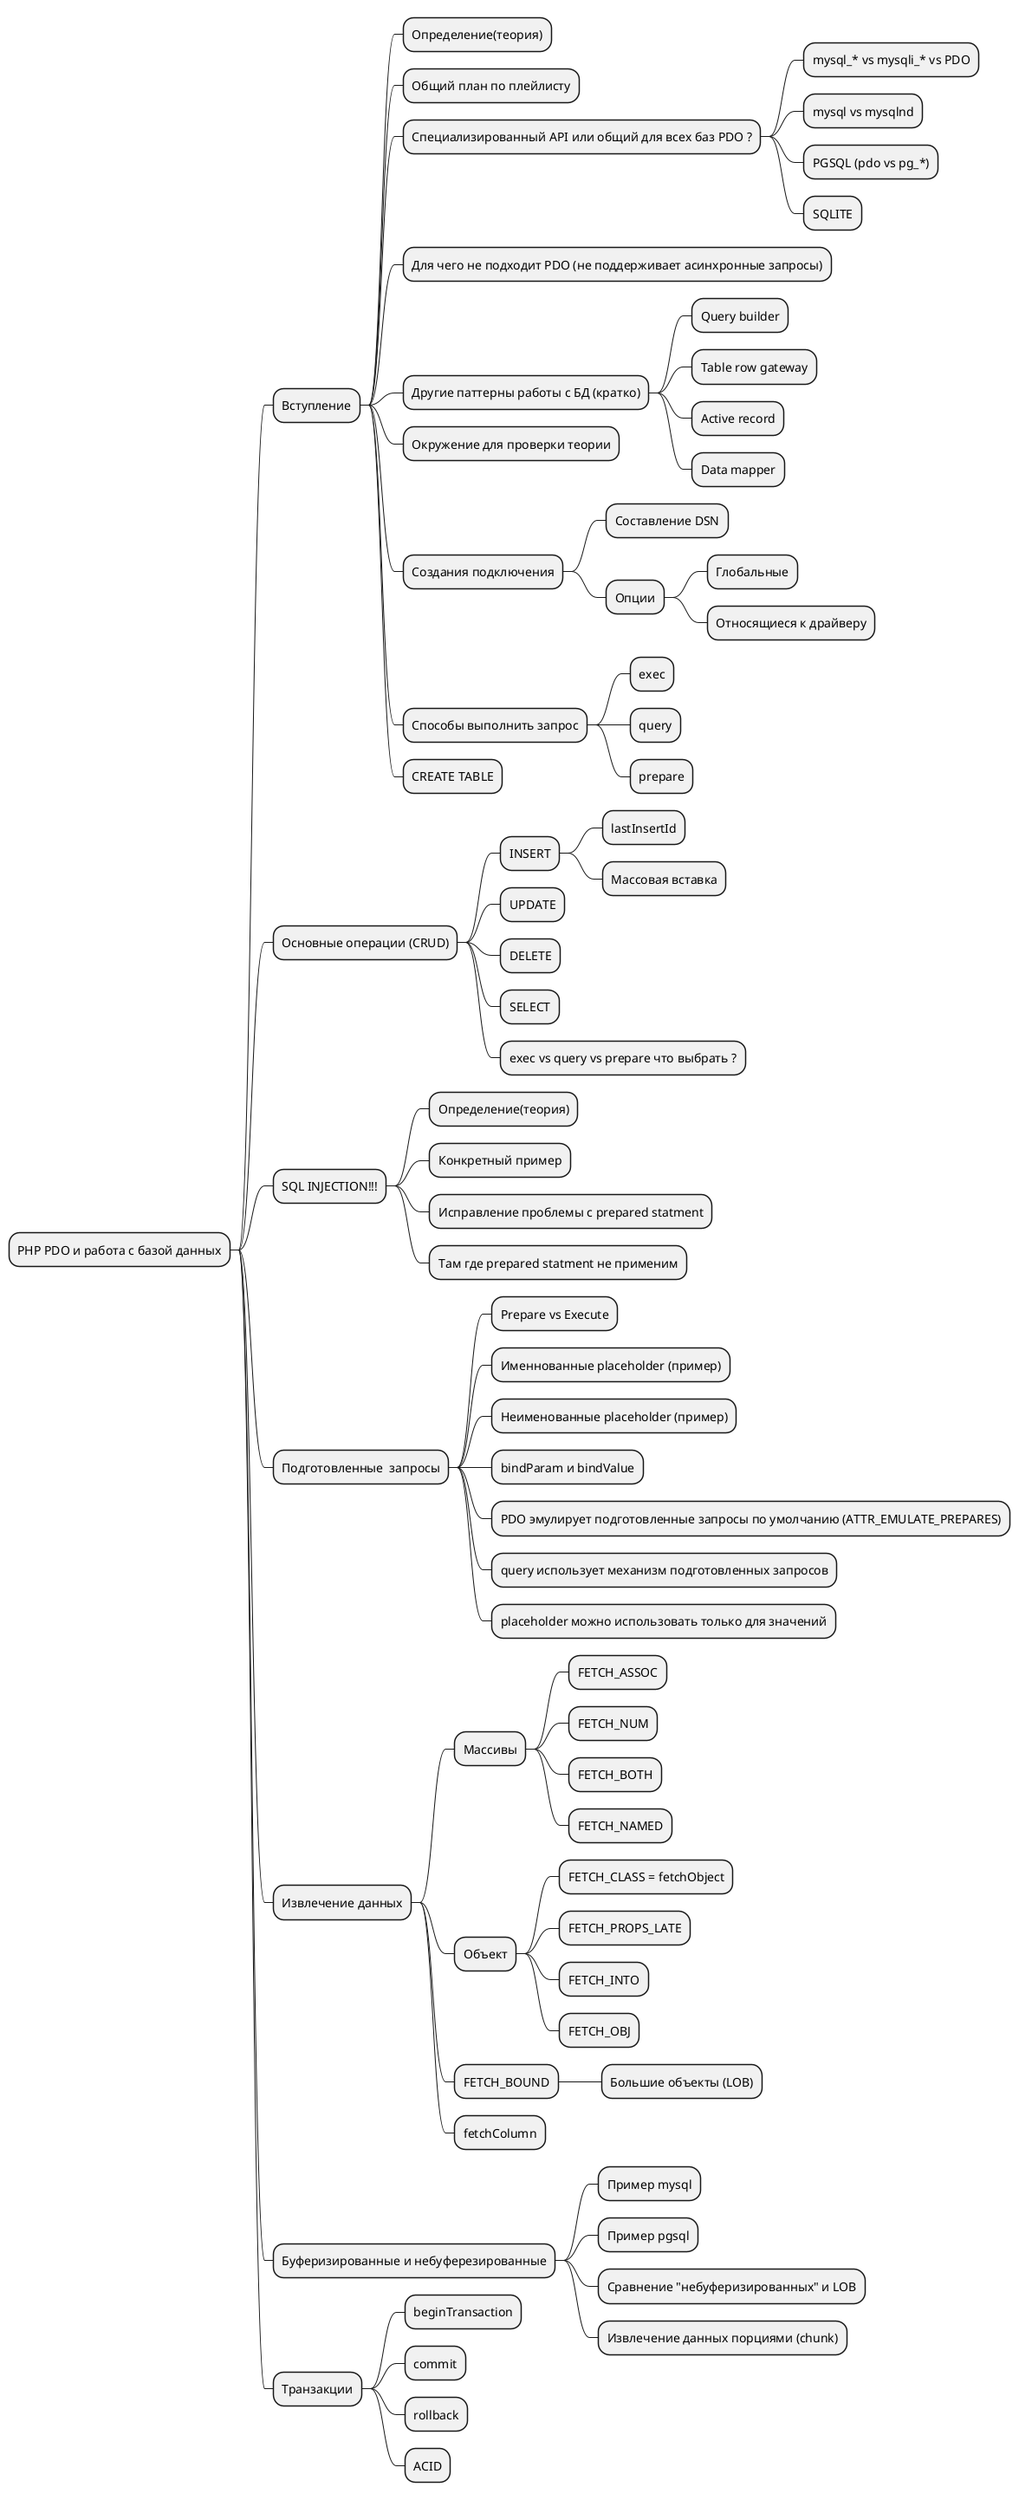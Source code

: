 @startmindmap
* PHP PDO и работа с базой данных
** Вступление
*** Определение(теория)
*** Общий план по плейлисту
*** Специализированный API или общий для всех баз PDO ?
**** mysql_* vs mysqli_* vs PDO
**** mysql vs mysqlnd
**** PGSQL (pdo vs pg_*)
**** SQLITE
*** Для чего не подходит PDO (не поддерживает асинхронные запросы)
*** Другие паттерны работы с БД (кратко)
**** Query builder
**** Table row gateway
**** Active record
**** Data mapper
*** Окружение для проверки теории
*** Создания подключения
**** Составление DSN
**** Опции
***** Глобальные
***** Относящиеся к драйверу
*** Cпособы выполнить запрос
**** exec
**** query
**** prepare
*** CREATE TABLE

** Основные операции (CRUD)

*** INSERT
**** lastInsertId
**** Массовая вставка
*** UPDATE
*** DELETE
*** SELECT
*** exec vs query vs prepare что выбрать ?

** SQL INJECTION!!!
*** Определение(теория)
*** Конкретный пример
*** Исправление проблемы с prepared statment
*** Там где prepared statment не применим

** Подготовленные  запросы
*** Prepare vs Execute
*** Именнованные placeholder (пример)
*** Неименованные placeholder (пример)
*** bindParam и bindValue
*** PDO эмулирует подготовленные запросы по умолчанию (ATTR_EMULATE_PREPARES)
*** query использует механизм подготовленных запросов
*** placeholder можно использовать только для значений

** Извлечение данных
*** Массивы
**** FETCH_ASSOC
**** FETCH_NUM
**** FETCH_BOTH
**** FETCH_NAMED
*** Объект
**** FETCH_CLASS = fetchObject
**** FETCH_PROPS_LATE
**** FETCH_INTO
**** FETCH_OBJ
*** FETCH_BOUND
**** Большие объекты (LOB)
*** fetchColumn

** Буферизированные и небуферезированные
*** Пример mysql
*** Пример pgsql
*** Сравнение "небуферизированных" и LOB
*** Извлечение данных порциями (chunk)

** Транзакции
*** beginTransaction
*** commit
*** rollback
*** ACID

@endmindmap
